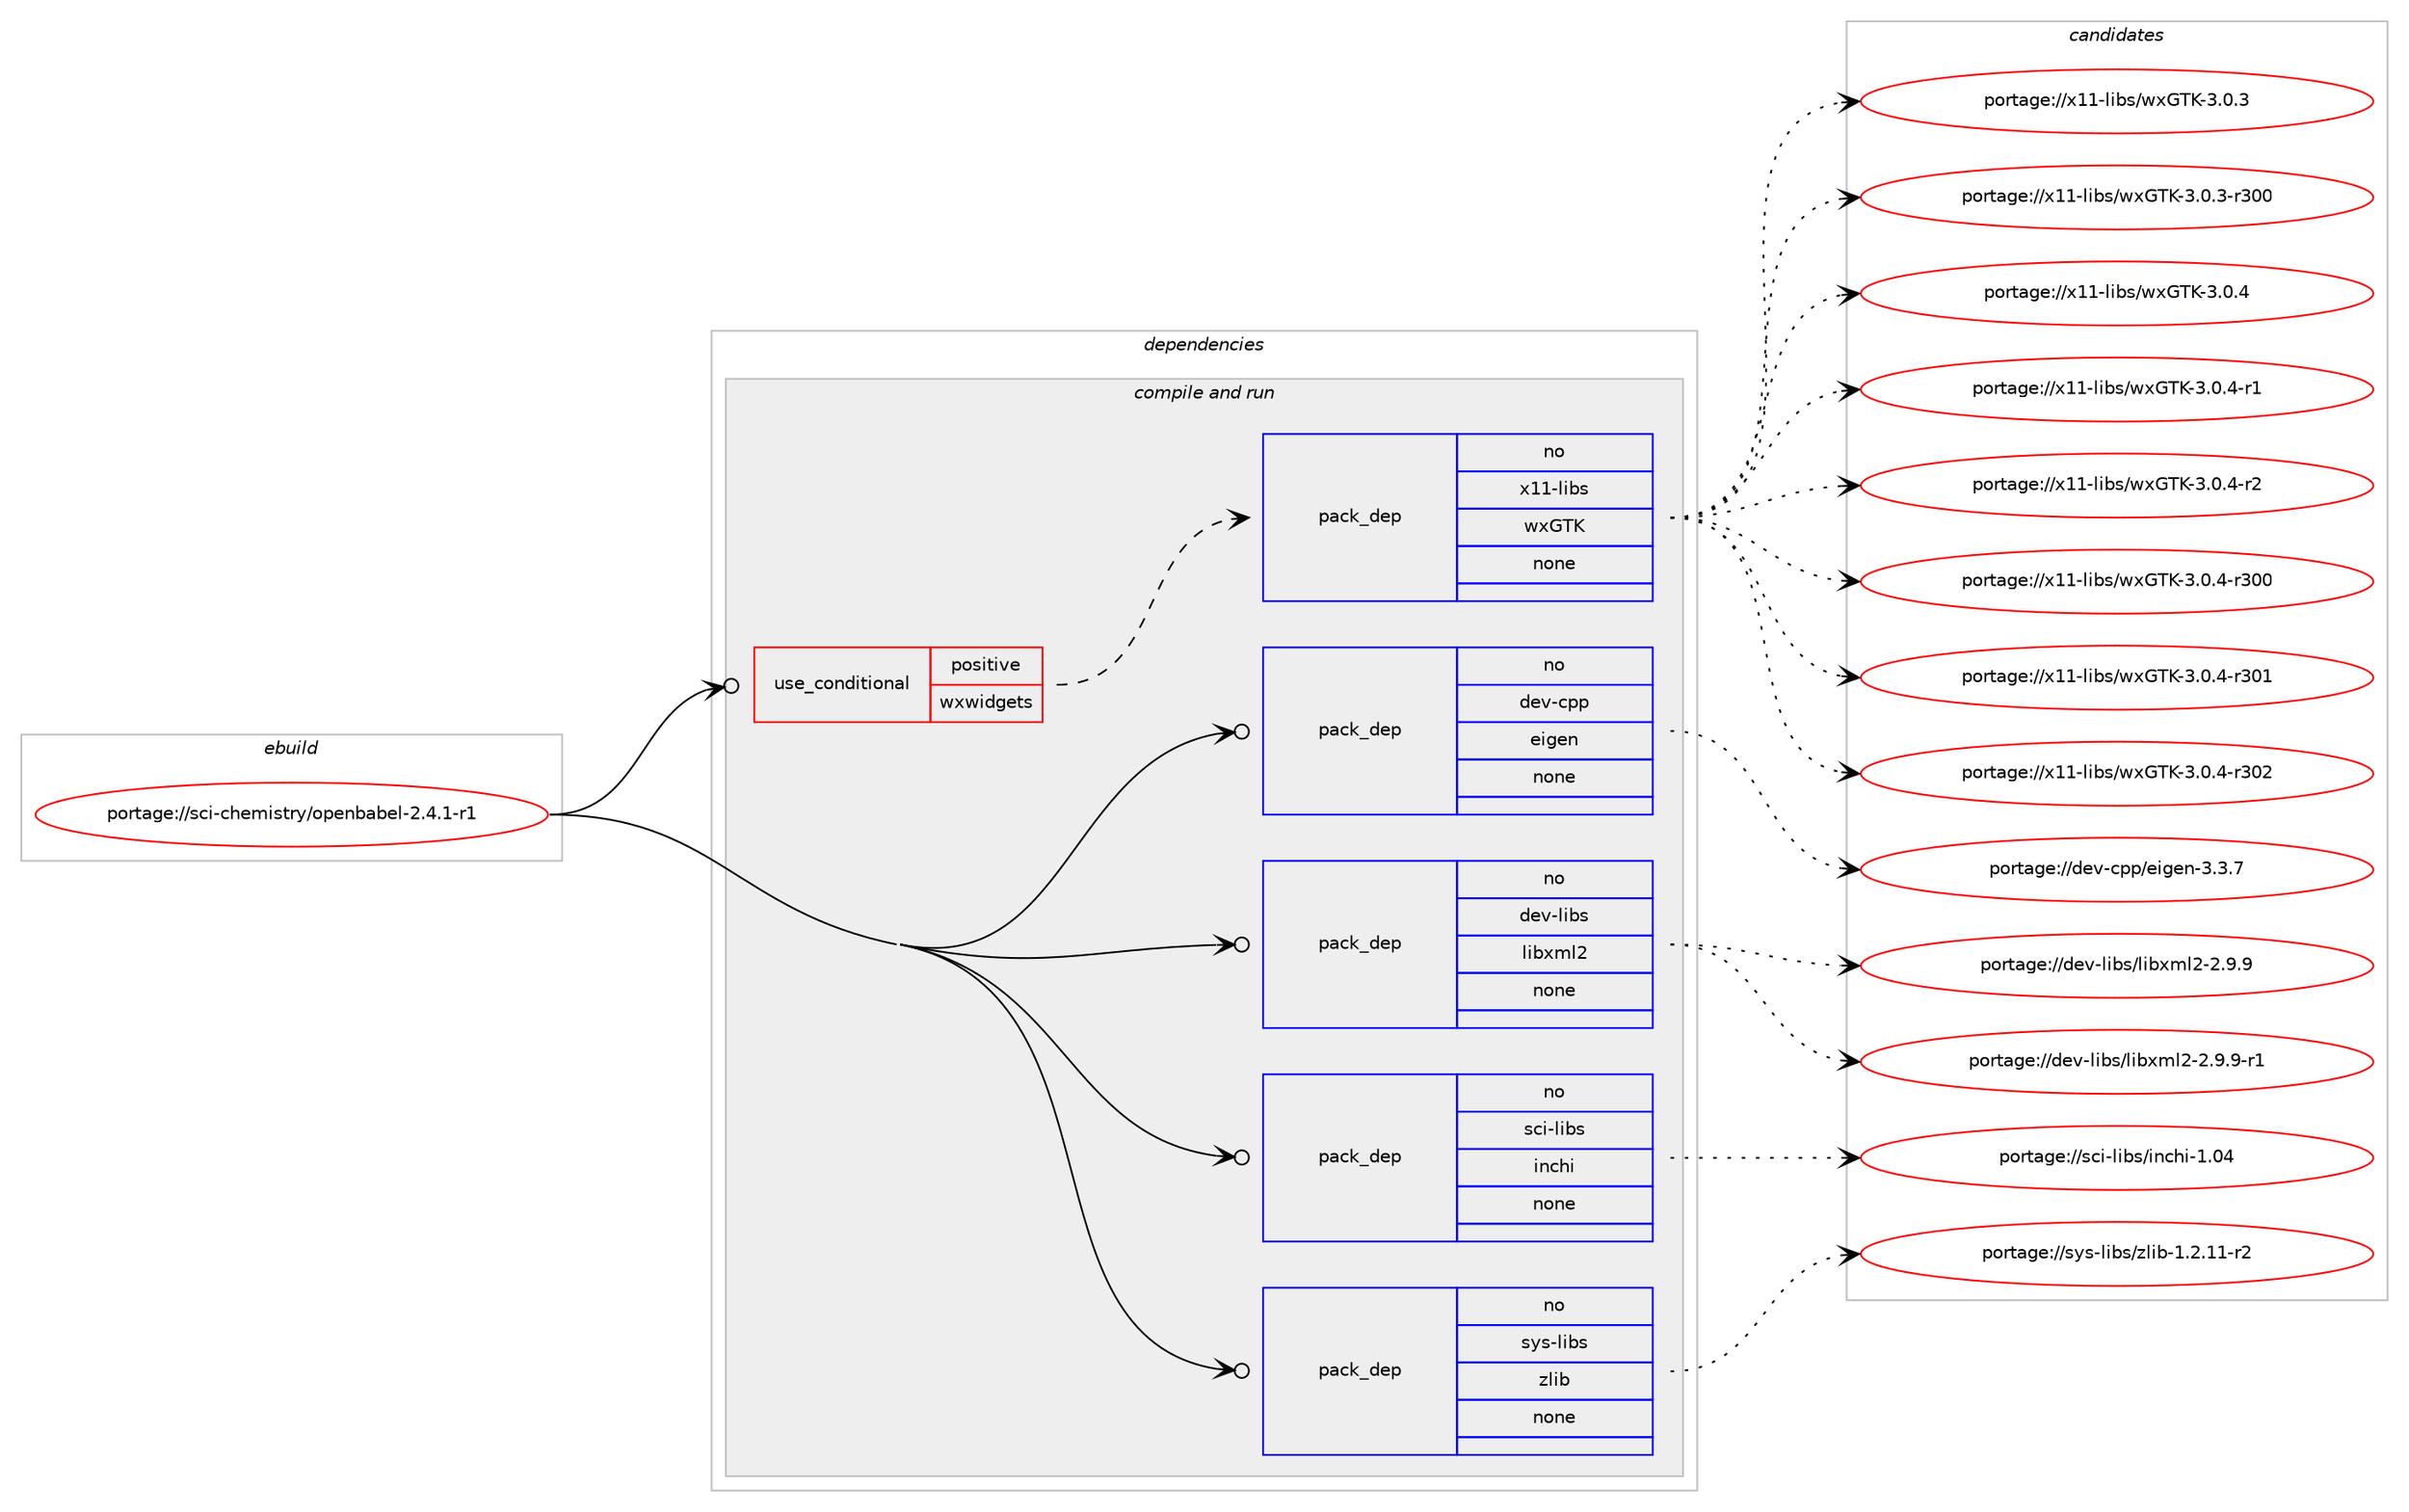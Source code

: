 digraph prolog {

# *************
# Graph options
# *************

newrank=true;
concentrate=true;
compound=true;
graph [rankdir=LR,fontname=Helvetica,fontsize=10,ranksep=1.5];#, ranksep=2.5, nodesep=0.2];
edge  [arrowhead=vee];
node  [fontname=Helvetica,fontsize=10];

# **********
# The ebuild
# **********

subgraph cluster_leftcol {
color=gray;
rank=same;
label=<<i>ebuild</i>>;
id [label="portage://sci-chemistry/openbabel-2.4.1-r1", color=red, width=4, href="../sci-chemistry/openbabel-2.4.1-r1.svg"];
}

# ****************
# The dependencies
# ****************

subgraph cluster_midcol {
color=gray;
label=<<i>dependencies</i>>;
subgraph cluster_compile {
fillcolor="#eeeeee";
style=filled;
label=<<i>compile</i>>;
}
subgraph cluster_compileandrun {
fillcolor="#eeeeee";
style=filled;
label=<<i>compile and run</i>>;
subgraph cond95512 {
dependency384967 [label=<<TABLE BORDER="0" CELLBORDER="1" CELLSPACING="0" CELLPADDING="4"><TR><TD ROWSPAN="3" CELLPADDING="10">use_conditional</TD></TR><TR><TD>positive</TD></TR><TR><TD>wxwidgets</TD></TR></TABLE>>, shape=none, color=red];
subgraph pack282927 {
dependency384968 [label=<<TABLE BORDER="0" CELLBORDER="1" CELLSPACING="0" CELLPADDING="4" WIDTH="220"><TR><TD ROWSPAN="6" CELLPADDING="30">pack_dep</TD></TR><TR><TD WIDTH="110">no</TD></TR><TR><TD>x11-libs</TD></TR><TR><TD>wxGTK</TD></TR><TR><TD>none</TD></TR><TR><TD></TD></TR></TABLE>>, shape=none, color=blue];
}
dependency384967:e -> dependency384968:w [weight=20,style="dashed",arrowhead="vee"];
}
id:e -> dependency384967:w [weight=20,style="solid",arrowhead="odotvee"];
subgraph pack282928 {
dependency384969 [label=<<TABLE BORDER="0" CELLBORDER="1" CELLSPACING="0" CELLPADDING="4" WIDTH="220"><TR><TD ROWSPAN="6" CELLPADDING="30">pack_dep</TD></TR><TR><TD WIDTH="110">no</TD></TR><TR><TD>dev-cpp</TD></TR><TR><TD>eigen</TD></TR><TR><TD>none</TD></TR><TR><TD></TD></TR></TABLE>>, shape=none, color=blue];
}
id:e -> dependency384969:w [weight=20,style="solid",arrowhead="odotvee"];
subgraph pack282929 {
dependency384970 [label=<<TABLE BORDER="0" CELLBORDER="1" CELLSPACING="0" CELLPADDING="4" WIDTH="220"><TR><TD ROWSPAN="6" CELLPADDING="30">pack_dep</TD></TR><TR><TD WIDTH="110">no</TD></TR><TR><TD>dev-libs</TD></TR><TR><TD>libxml2</TD></TR><TR><TD>none</TD></TR><TR><TD></TD></TR></TABLE>>, shape=none, color=blue];
}
id:e -> dependency384970:w [weight=20,style="solid",arrowhead="odotvee"];
subgraph pack282930 {
dependency384971 [label=<<TABLE BORDER="0" CELLBORDER="1" CELLSPACING="0" CELLPADDING="4" WIDTH="220"><TR><TD ROWSPAN="6" CELLPADDING="30">pack_dep</TD></TR><TR><TD WIDTH="110">no</TD></TR><TR><TD>sci-libs</TD></TR><TR><TD>inchi</TD></TR><TR><TD>none</TD></TR><TR><TD></TD></TR></TABLE>>, shape=none, color=blue];
}
id:e -> dependency384971:w [weight=20,style="solid",arrowhead="odotvee"];
subgraph pack282931 {
dependency384972 [label=<<TABLE BORDER="0" CELLBORDER="1" CELLSPACING="0" CELLPADDING="4" WIDTH="220"><TR><TD ROWSPAN="6" CELLPADDING="30">pack_dep</TD></TR><TR><TD WIDTH="110">no</TD></TR><TR><TD>sys-libs</TD></TR><TR><TD>zlib</TD></TR><TR><TD>none</TD></TR><TR><TD></TD></TR></TABLE>>, shape=none, color=blue];
}
id:e -> dependency384972:w [weight=20,style="solid",arrowhead="odotvee"];
}
subgraph cluster_run {
fillcolor="#eeeeee";
style=filled;
label=<<i>run</i>>;
}
}

# **************
# The candidates
# **************

subgraph cluster_choices {
rank=same;
color=gray;
label=<<i>candidates</i>>;

subgraph choice282927 {
color=black;
nodesep=1;
choiceportage1204949451081059811547119120718475455146484651 [label="portage://x11-libs/wxGTK-3.0.3", color=red, width=4,href="../x11-libs/wxGTK-3.0.3.svg"];
choiceportage120494945108105981154711912071847545514648465145114514848 [label="portage://x11-libs/wxGTK-3.0.3-r300", color=red, width=4,href="../x11-libs/wxGTK-3.0.3-r300.svg"];
choiceportage1204949451081059811547119120718475455146484652 [label="portage://x11-libs/wxGTK-3.0.4", color=red, width=4,href="../x11-libs/wxGTK-3.0.4.svg"];
choiceportage12049494510810598115471191207184754551464846524511449 [label="portage://x11-libs/wxGTK-3.0.4-r1", color=red, width=4,href="../x11-libs/wxGTK-3.0.4-r1.svg"];
choiceportage12049494510810598115471191207184754551464846524511450 [label="portage://x11-libs/wxGTK-3.0.4-r2", color=red, width=4,href="../x11-libs/wxGTK-3.0.4-r2.svg"];
choiceportage120494945108105981154711912071847545514648465245114514848 [label="portage://x11-libs/wxGTK-3.0.4-r300", color=red, width=4,href="../x11-libs/wxGTK-3.0.4-r300.svg"];
choiceportage120494945108105981154711912071847545514648465245114514849 [label="portage://x11-libs/wxGTK-3.0.4-r301", color=red, width=4,href="../x11-libs/wxGTK-3.0.4-r301.svg"];
choiceportage120494945108105981154711912071847545514648465245114514850 [label="portage://x11-libs/wxGTK-3.0.4-r302", color=red, width=4,href="../x11-libs/wxGTK-3.0.4-r302.svg"];
dependency384968:e -> choiceportage1204949451081059811547119120718475455146484651:w [style=dotted,weight="100"];
dependency384968:e -> choiceportage120494945108105981154711912071847545514648465145114514848:w [style=dotted,weight="100"];
dependency384968:e -> choiceportage1204949451081059811547119120718475455146484652:w [style=dotted,weight="100"];
dependency384968:e -> choiceportage12049494510810598115471191207184754551464846524511449:w [style=dotted,weight="100"];
dependency384968:e -> choiceportage12049494510810598115471191207184754551464846524511450:w [style=dotted,weight="100"];
dependency384968:e -> choiceportage120494945108105981154711912071847545514648465245114514848:w [style=dotted,weight="100"];
dependency384968:e -> choiceportage120494945108105981154711912071847545514648465245114514849:w [style=dotted,weight="100"];
dependency384968:e -> choiceportage120494945108105981154711912071847545514648465245114514850:w [style=dotted,weight="100"];
}
subgraph choice282928 {
color=black;
nodesep=1;
choiceportage100101118459911211247101105103101110455146514655 [label="portage://dev-cpp/eigen-3.3.7", color=red, width=4,href="../dev-cpp/eigen-3.3.7.svg"];
dependency384969:e -> choiceportage100101118459911211247101105103101110455146514655:w [style=dotted,weight="100"];
}
subgraph choice282929 {
color=black;
nodesep=1;
choiceportage1001011184510810598115471081059812010910850455046574657 [label="portage://dev-libs/libxml2-2.9.9", color=red, width=4,href="../dev-libs/libxml2-2.9.9.svg"];
choiceportage10010111845108105981154710810598120109108504550465746574511449 [label="portage://dev-libs/libxml2-2.9.9-r1", color=red, width=4,href="../dev-libs/libxml2-2.9.9-r1.svg"];
dependency384970:e -> choiceportage1001011184510810598115471081059812010910850455046574657:w [style=dotted,weight="100"];
dependency384970:e -> choiceportage10010111845108105981154710810598120109108504550465746574511449:w [style=dotted,weight="100"];
}
subgraph choice282930 {
color=black;
nodesep=1;
choiceportage11599105451081059811547105110991041054549464852 [label="portage://sci-libs/inchi-1.04", color=red, width=4,href="../sci-libs/inchi-1.04.svg"];
dependency384971:e -> choiceportage11599105451081059811547105110991041054549464852:w [style=dotted,weight="100"];
}
subgraph choice282931 {
color=black;
nodesep=1;
choiceportage11512111545108105981154712210810598454946504649494511450 [label="portage://sys-libs/zlib-1.2.11-r2", color=red, width=4,href="../sys-libs/zlib-1.2.11-r2.svg"];
dependency384972:e -> choiceportage11512111545108105981154712210810598454946504649494511450:w [style=dotted,weight="100"];
}
}

}
